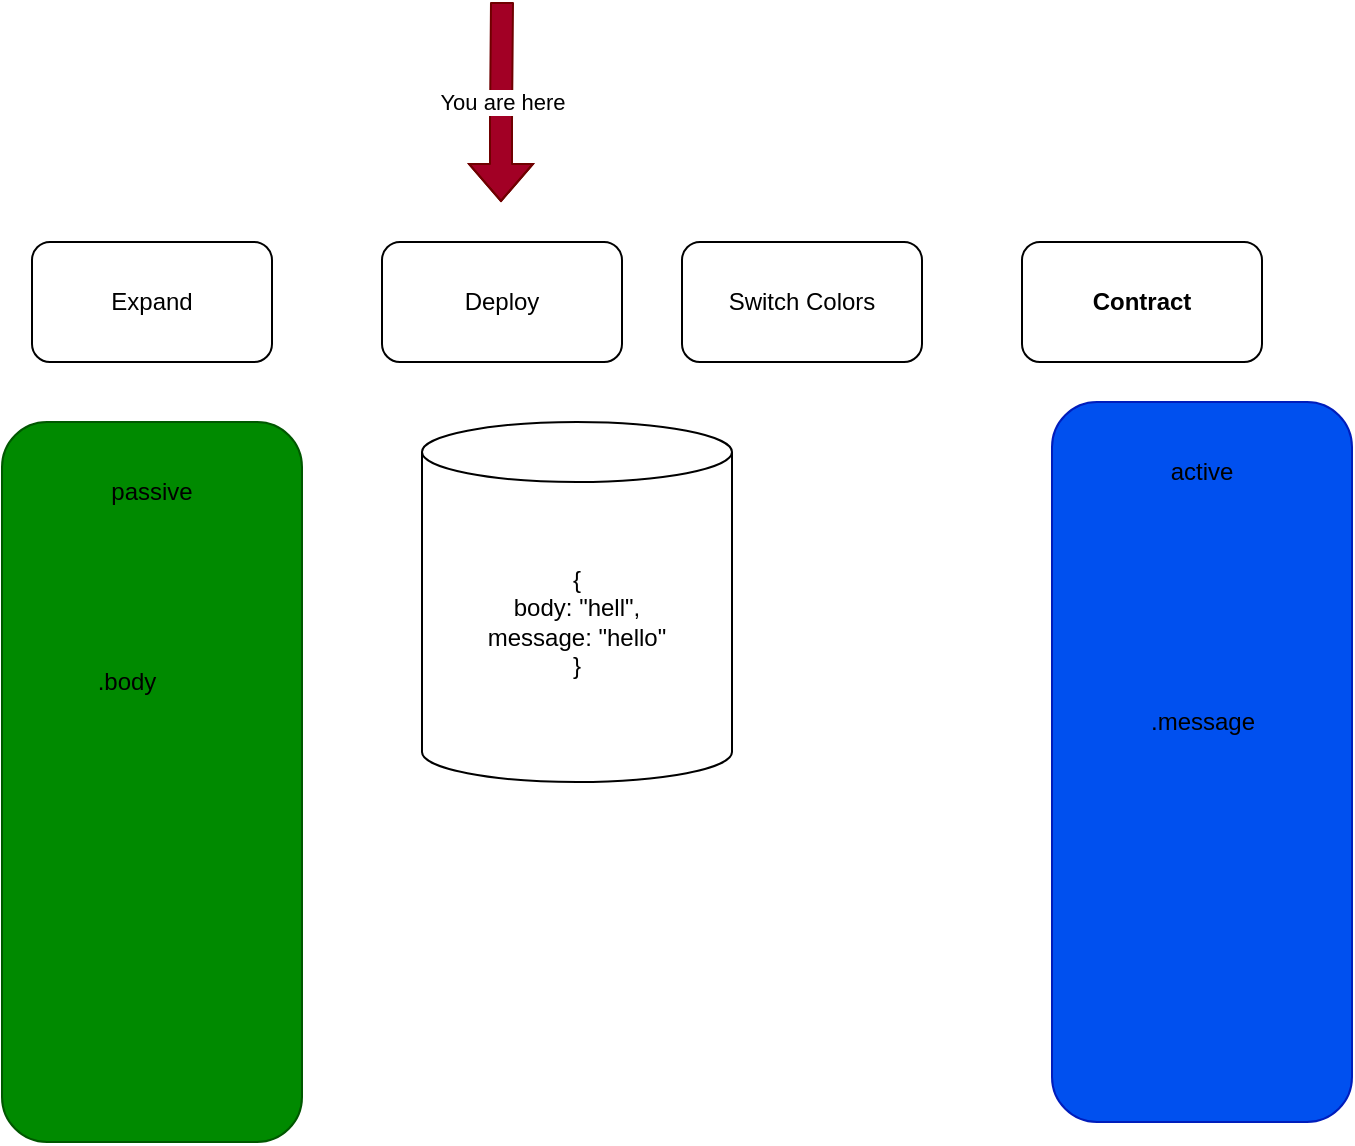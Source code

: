 <mxfile>
    <diagram id="Lxun0BaanxL01t6XbsJt" name="Page-1">
        <mxGraphModel dx="1244" dy="666" grid="1" gridSize="10" guides="1" tooltips="1" connect="1" arrows="1" fold="1" page="1" pageScale="1" pageWidth="850" pageHeight="1100" math="0" shadow="0">
            <root>
                <mxCell id="0"/>
                <mxCell id="1" parent="0"/>
                <mxCell id="6" value="" style="rounded=1;whiteSpace=wrap;html=1;fillColor=#008a00;fontColor=#ffffff;strokeColor=#005700;" parent="1" vertex="1">
                    <mxGeometry x="130" y="300" width="150" height="360" as="geometry"/>
                </mxCell>
                <mxCell id="7" value="passive" style="text;html=1;strokeColor=none;fillColor=none;align=center;verticalAlign=middle;whiteSpace=wrap;rounded=0;" parent="1" vertex="1">
                    <mxGeometry x="175" y="320" width="60" height="30" as="geometry"/>
                </mxCell>
                <mxCell id="8" value="" style="rounded=1;whiteSpace=wrap;html=1;fillColor=#0050ef;fontColor=#ffffff;strokeColor=#001DBC;" parent="1" vertex="1">
                    <mxGeometry x="655" y="290" width="150" height="360" as="geometry"/>
                </mxCell>
                <mxCell id="9" value="active" style="text;html=1;strokeColor=none;fillColor=none;align=center;verticalAlign=middle;whiteSpace=wrap;rounded=0;" parent="1" vertex="1">
                    <mxGeometry x="700" y="310" width="60" height="30" as="geometry"/>
                </mxCell>
                <mxCell id="10" value="" style="shape=cylinder3;whiteSpace=wrap;html=1;boundedLbl=1;backgroundOutline=1;size=15;" parent="1" vertex="1">
                    <mxGeometry x="340" y="300" width="155" height="180" as="geometry"/>
                </mxCell>
                <mxCell id="11" value="{&lt;br&gt;body: &quot;hell&quot;,&lt;br&gt;message: &quot;hello&quot;&lt;br&gt;}" style="text;html=1;strokeColor=none;fillColor=none;align=center;verticalAlign=middle;whiteSpace=wrap;rounded=0;" parent="1" vertex="1">
                    <mxGeometry x="355" y="340" width="125" height="120" as="geometry"/>
                </mxCell>
                <mxCell id="12" value="You are here" style="shape=flexArrow;endArrow=classic;html=1;width=11;endSize=5.85;fillColor=#a20025;strokeColor=#6F0000;" parent="1" edge="1">
                    <mxGeometry width="50" height="50" relative="1" as="geometry">
                        <mxPoint x="380" y="90" as="sourcePoint"/>
                        <mxPoint x="379.5" y="190" as="targetPoint"/>
                        <Array as="points">
                            <mxPoint x="379.5" y="150"/>
                        </Array>
                    </mxGeometry>
                </mxCell>
                <mxCell id="14" value=".message" style="text;html=1;strokeColor=none;fillColor=none;align=center;verticalAlign=middle;whiteSpace=wrap;rounded=0;" parent="1" vertex="1">
                    <mxGeometry x="667.5" y="390" width="125" height="120" as="geometry"/>
                </mxCell>
                <mxCell id="15" value=".body" style="text;html=1;strokeColor=none;fillColor=none;align=center;verticalAlign=middle;whiteSpace=wrap;rounded=0;" parent="1" vertex="1">
                    <mxGeometry x="130" y="370" width="125" height="120" as="geometry"/>
                </mxCell>
                <mxCell id="20" value="Deploy" style="rounded=1;whiteSpace=wrap;html=1;" parent="1" vertex="1">
                    <mxGeometry x="320" y="210" width="120" height="60" as="geometry"/>
                </mxCell>
                <mxCell id="21" value="Switch Colors" style="rounded=1;whiteSpace=wrap;html=1;" parent="1" vertex="1">
                    <mxGeometry x="470" y="210" width="120" height="60" as="geometry"/>
                </mxCell>
                <mxCell id="22" value="Contract" style="rounded=1;whiteSpace=wrap;html=1;fontStyle=1" parent="1" vertex="1">
                    <mxGeometry x="640" y="210" width="120" height="60" as="geometry"/>
                </mxCell>
                <mxCell id="23" value="Expand" style="rounded=1;whiteSpace=wrap;html=1;" parent="1" vertex="1">
                    <mxGeometry x="145" y="210" width="120" height="60" as="geometry"/>
                </mxCell>
            </root>
        </mxGraphModel>
    </diagram>
</mxfile>